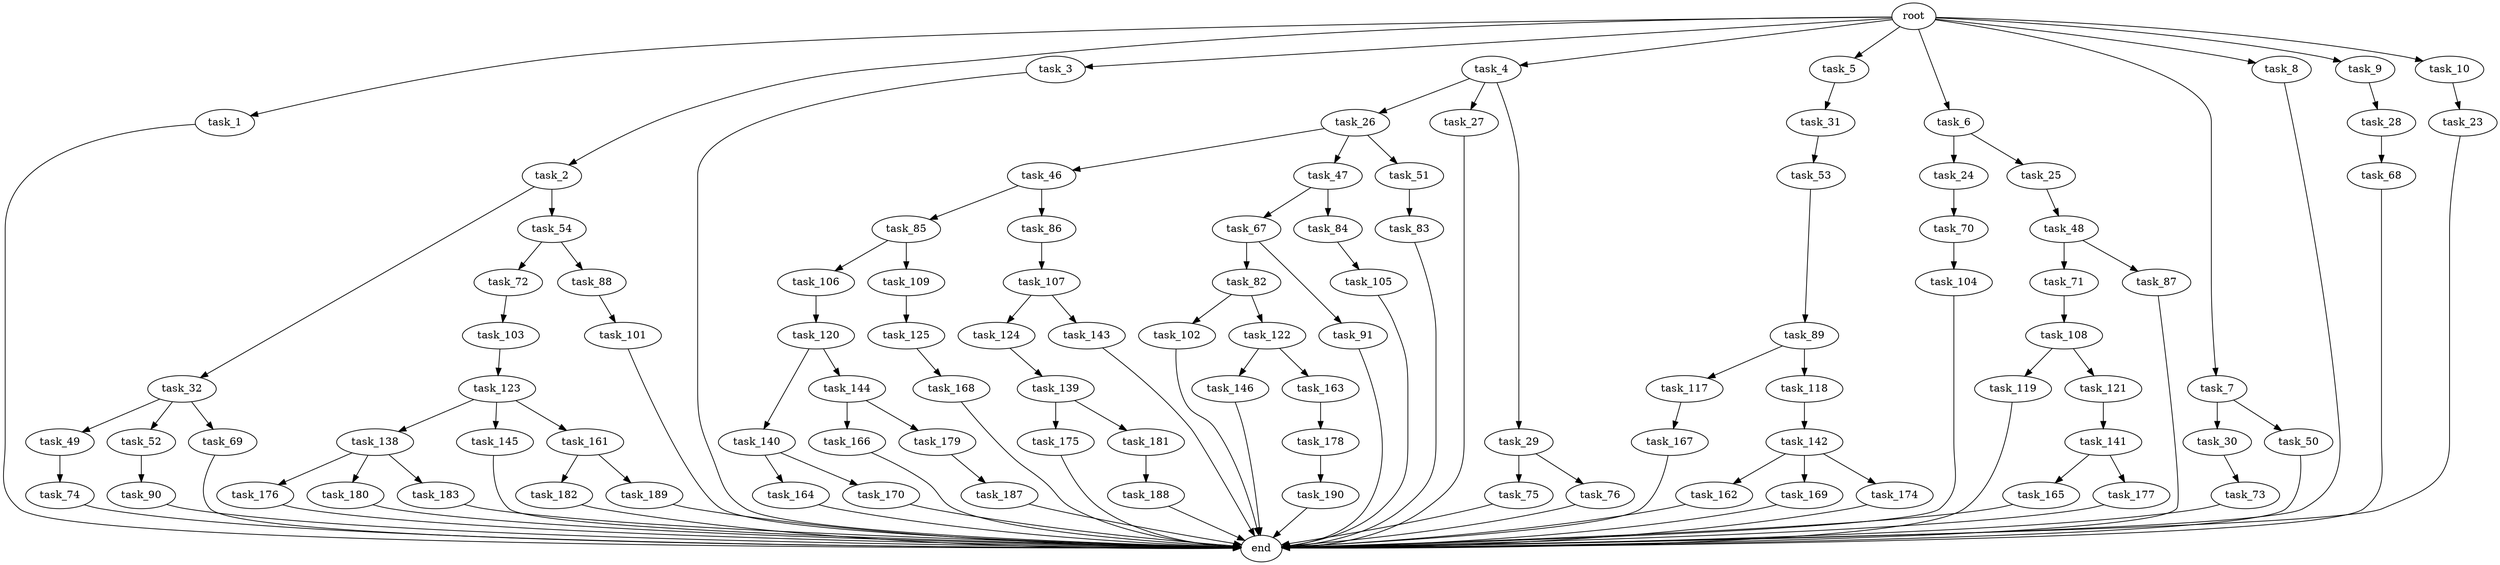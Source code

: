 digraph G {
  root [size="0.000000"];
  task_1 [size="102.400000"];
  task_2 [size="102.400000"];
  task_3 [size="102.400000"];
  task_4 [size="102.400000"];
  task_5 [size="102.400000"];
  task_6 [size="102.400000"];
  task_7 [size="102.400000"];
  task_8 [size="102.400000"];
  task_9 [size="102.400000"];
  task_10 [size="102.400000"];
  task_23 [size="21474836480.000000"];
  task_24 [size="42090679500.800003"];
  task_25 [size="42090679500.800003"];
  task_26 [size="7730941132.800000"];
  task_27 [size="7730941132.800000"];
  task_28 [size="7730941132.800000"];
  task_29 [size="7730941132.800000"];
  task_30 [size="3435973836.800000"];
  task_31 [size="7730941132.800000"];
  task_32 [size="13743895347.200001"];
  task_46 [size="42090679500.800003"];
  task_47 [size="42090679500.800003"];
  task_48 [size="54975581388.800003"];
  task_49 [size="42090679500.800003"];
  task_50 [size="3435973836.800000"];
  task_51 [size="42090679500.800003"];
  task_52 [size="42090679500.800003"];
  task_53 [size="42090679500.800003"];
  task_54 [size="13743895347.200001"];
  task_67 [size="30923764531.200001"];
  task_68 [size="30923764531.200001"];
  task_69 [size="42090679500.800003"];
  task_70 [size="42090679500.800003"];
  task_71 [size="3435973836.800000"];
  task_72 [size="30923764531.200001"];
  task_73 [size="54975581388.800003"];
  task_74 [size="21474836480.000000"];
  task_75 [size="42090679500.800003"];
  task_76 [size="42090679500.800003"];
  task_82 [size="54975581388.800003"];
  task_83 [size="21474836480.000000"];
  task_84 [size="30923764531.200001"];
  task_85 [size="85899345920.000000"];
  task_86 [size="85899345920.000000"];
  task_87 [size="3435973836.800000"];
  task_88 [size="30923764531.200001"];
  task_89 [size="85899345920.000000"];
  task_90 [size="54975581388.800003"];
  task_91 [size="54975581388.800003"];
  task_101 [size="69578470195.199997"];
  task_102 [size="85899345920.000000"];
  task_103 [size="54975581388.800003"];
  task_104 [size="30923764531.200001"];
  task_105 [size="85899345920.000000"];
  task_106 [size="7730941132.800000"];
  task_107 [size="30923764531.200001"];
  task_108 [size="85899345920.000000"];
  task_109 [size="7730941132.800000"];
  task_117 [size="13743895347.200001"];
  task_118 [size="13743895347.200001"];
  task_119 [size="30923764531.200001"];
  task_120 [size="54975581388.800003"];
  task_121 [size="30923764531.200001"];
  task_122 [size="85899345920.000000"];
  task_123 [size="30923764531.200001"];
  task_124 [size="3435973836.800000"];
  task_125 [size="85899345920.000000"];
  task_138 [size="7730941132.800000"];
  task_139 [size="30923764531.200001"];
  task_140 [size="30923764531.200001"];
  task_141 [size="13743895347.200001"];
  task_142 [size="42090679500.800003"];
  task_143 [size="3435973836.800000"];
  task_144 [size="30923764531.200001"];
  task_145 [size="7730941132.800000"];
  task_146 [size="3435973836.800000"];
  task_161 [size="7730941132.800000"];
  task_162 [size="30923764531.200001"];
  task_163 [size="3435973836.800000"];
  task_164 [size="54975581388.800003"];
  task_165 [size="13743895347.200001"];
  task_166 [size="3435973836.800000"];
  task_167 [size="21474836480.000000"];
  task_168 [size="42090679500.800003"];
  task_169 [size="30923764531.200001"];
  task_170 [size="54975581388.800003"];
  task_174 [size="30923764531.200001"];
  task_175 [size="13743895347.200001"];
  task_176 [size="21474836480.000000"];
  task_177 [size="13743895347.200001"];
  task_178 [size="69578470195.199997"];
  task_179 [size="3435973836.800000"];
  task_180 [size="21474836480.000000"];
  task_181 [size="13743895347.200001"];
  task_182 [size="7730941132.800000"];
  task_183 [size="21474836480.000000"];
  task_187 [size="13743895347.200001"];
  task_188 [size="7730941132.800000"];
  task_189 [size="7730941132.800000"];
  task_190 [size="85899345920.000000"];
  end [size="0.000000"];

  root -> task_1 [size="1.000000"];
  root -> task_2 [size="1.000000"];
  root -> task_3 [size="1.000000"];
  root -> task_4 [size="1.000000"];
  root -> task_5 [size="1.000000"];
  root -> task_6 [size="1.000000"];
  root -> task_7 [size="1.000000"];
  root -> task_8 [size="1.000000"];
  root -> task_9 [size="1.000000"];
  root -> task_10 [size="1.000000"];
  task_1 -> end [size="1.000000"];
  task_2 -> task_32 [size="134217728.000000"];
  task_2 -> task_54 [size="134217728.000000"];
  task_3 -> end [size="1.000000"];
  task_4 -> task_26 [size="75497472.000000"];
  task_4 -> task_27 [size="75497472.000000"];
  task_4 -> task_29 [size="75497472.000000"];
  task_5 -> task_31 [size="75497472.000000"];
  task_6 -> task_24 [size="411041792.000000"];
  task_6 -> task_25 [size="411041792.000000"];
  task_7 -> task_30 [size="33554432.000000"];
  task_7 -> task_50 [size="33554432.000000"];
  task_8 -> end [size="1.000000"];
  task_9 -> task_28 [size="75497472.000000"];
  task_10 -> task_23 [size="209715200.000000"];
  task_23 -> end [size="1.000000"];
  task_24 -> task_70 [size="411041792.000000"];
  task_25 -> task_48 [size="536870912.000000"];
  task_26 -> task_46 [size="411041792.000000"];
  task_26 -> task_47 [size="411041792.000000"];
  task_26 -> task_51 [size="411041792.000000"];
  task_27 -> end [size="1.000000"];
  task_28 -> task_68 [size="301989888.000000"];
  task_29 -> task_75 [size="411041792.000000"];
  task_29 -> task_76 [size="411041792.000000"];
  task_30 -> task_73 [size="536870912.000000"];
  task_31 -> task_53 [size="411041792.000000"];
  task_32 -> task_49 [size="411041792.000000"];
  task_32 -> task_52 [size="411041792.000000"];
  task_32 -> task_69 [size="411041792.000000"];
  task_46 -> task_85 [size="838860800.000000"];
  task_46 -> task_86 [size="838860800.000000"];
  task_47 -> task_67 [size="301989888.000000"];
  task_47 -> task_84 [size="301989888.000000"];
  task_48 -> task_71 [size="33554432.000000"];
  task_48 -> task_87 [size="33554432.000000"];
  task_49 -> task_74 [size="209715200.000000"];
  task_50 -> end [size="1.000000"];
  task_51 -> task_83 [size="209715200.000000"];
  task_52 -> task_90 [size="536870912.000000"];
  task_53 -> task_89 [size="838860800.000000"];
  task_54 -> task_72 [size="301989888.000000"];
  task_54 -> task_88 [size="301989888.000000"];
  task_67 -> task_82 [size="536870912.000000"];
  task_67 -> task_91 [size="536870912.000000"];
  task_68 -> end [size="1.000000"];
  task_69 -> end [size="1.000000"];
  task_70 -> task_104 [size="301989888.000000"];
  task_71 -> task_108 [size="838860800.000000"];
  task_72 -> task_103 [size="536870912.000000"];
  task_73 -> end [size="1.000000"];
  task_74 -> end [size="1.000000"];
  task_75 -> end [size="1.000000"];
  task_76 -> end [size="1.000000"];
  task_82 -> task_102 [size="838860800.000000"];
  task_82 -> task_122 [size="838860800.000000"];
  task_83 -> end [size="1.000000"];
  task_84 -> task_105 [size="838860800.000000"];
  task_85 -> task_106 [size="75497472.000000"];
  task_85 -> task_109 [size="75497472.000000"];
  task_86 -> task_107 [size="301989888.000000"];
  task_87 -> end [size="1.000000"];
  task_88 -> task_101 [size="679477248.000000"];
  task_89 -> task_117 [size="134217728.000000"];
  task_89 -> task_118 [size="134217728.000000"];
  task_90 -> end [size="1.000000"];
  task_91 -> end [size="1.000000"];
  task_101 -> end [size="1.000000"];
  task_102 -> end [size="1.000000"];
  task_103 -> task_123 [size="301989888.000000"];
  task_104 -> end [size="1.000000"];
  task_105 -> end [size="1.000000"];
  task_106 -> task_120 [size="536870912.000000"];
  task_107 -> task_124 [size="33554432.000000"];
  task_107 -> task_143 [size="33554432.000000"];
  task_108 -> task_119 [size="301989888.000000"];
  task_108 -> task_121 [size="301989888.000000"];
  task_109 -> task_125 [size="838860800.000000"];
  task_117 -> task_167 [size="209715200.000000"];
  task_118 -> task_142 [size="411041792.000000"];
  task_119 -> end [size="1.000000"];
  task_120 -> task_140 [size="301989888.000000"];
  task_120 -> task_144 [size="301989888.000000"];
  task_121 -> task_141 [size="134217728.000000"];
  task_122 -> task_146 [size="33554432.000000"];
  task_122 -> task_163 [size="33554432.000000"];
  task_123 -> task_138 [size="75497472.000000"];
  task_123 -> task_145 [size="75497472.000000"];
  task_123 -> task_161 [size="75497472.000000"];
  task_124 -> task_139 [size="301989888.000000"];
  task_125 -> task_168 [size="411041792.000000"];
  task_138 -> task_176 [size="209715200.000000"];
  task_138 -> task_180 [size="209715200.000000"];
  task_138 -> task_183 [size="209715200.000000"];
  task_139 -> task_175 [size="134217728.000000"];
  task_139 -> task_181 [size="134217728.000000"];
  task_140 -> task_164 [size="536870912.000000"];
  task_140 -> task_170 [size="536870912.000000"];
  task_141 -> task_165 [size="134217728.000000"];
  task_141 -> task_177 [size="134217728.000000"];
  task_142 -> task_162 [size="301989888.000000"];
  task_142 -> task_169 [size="301989888.000000"];
  task_142 -> task_174 [size="301989888.000000"];
  task_143 -> end [size="1.000000"];
  task_144 -> task_166 [size="33554432.000000"];
  task_144 -> task_179 [size="33554432.000000"];
  task_145 -> end [size="1.000000"];
  task_146 -> end [size="1.000000"];
  task_161 -> task_182 [size="75497472.000000"];
  task_161 -> task_189 [size="75497472.000000"];
  task_162 -> end [size="1.000000"];
  task_163 -> task_178 [size="679477248.000000"];
  task_164 -> end [size="1.000000"];
  task_165 -> end [size="1.000000"];
  task_166 -> end [size="1.000000"];
  task_167 -> end [size="1.000000"];
  task_168 -> end [size="1.000000"];
  task_169 -> end [size="1.000000"];
  task_170 -> end [size="1.000000"];
  task_174 -> end [size="1.000000"];
  task_175 -> end [size="1.000000"];
  task_176 -> end [size="1.000000"];
  task_177 -> end [size="1.000000"];
  task_178 -> task_190 [size="838860800.000000"];
  task_179 -> task_187 [size="134217728.000000"];
  task_180 -> end [size="1.000000"];
  task_181 -> task_188 [size="75497472.000000"];
  task_182 -> end [size="1.000000"];
  task_183 -> end [size="1.000000"];
  task_187 -> end [size="1.000000"];
  task_188 -> end [size="1.000000"];
  task_189 -> end [size="1.000000"];
  task_190 -> end [size="1.000000"];
}
